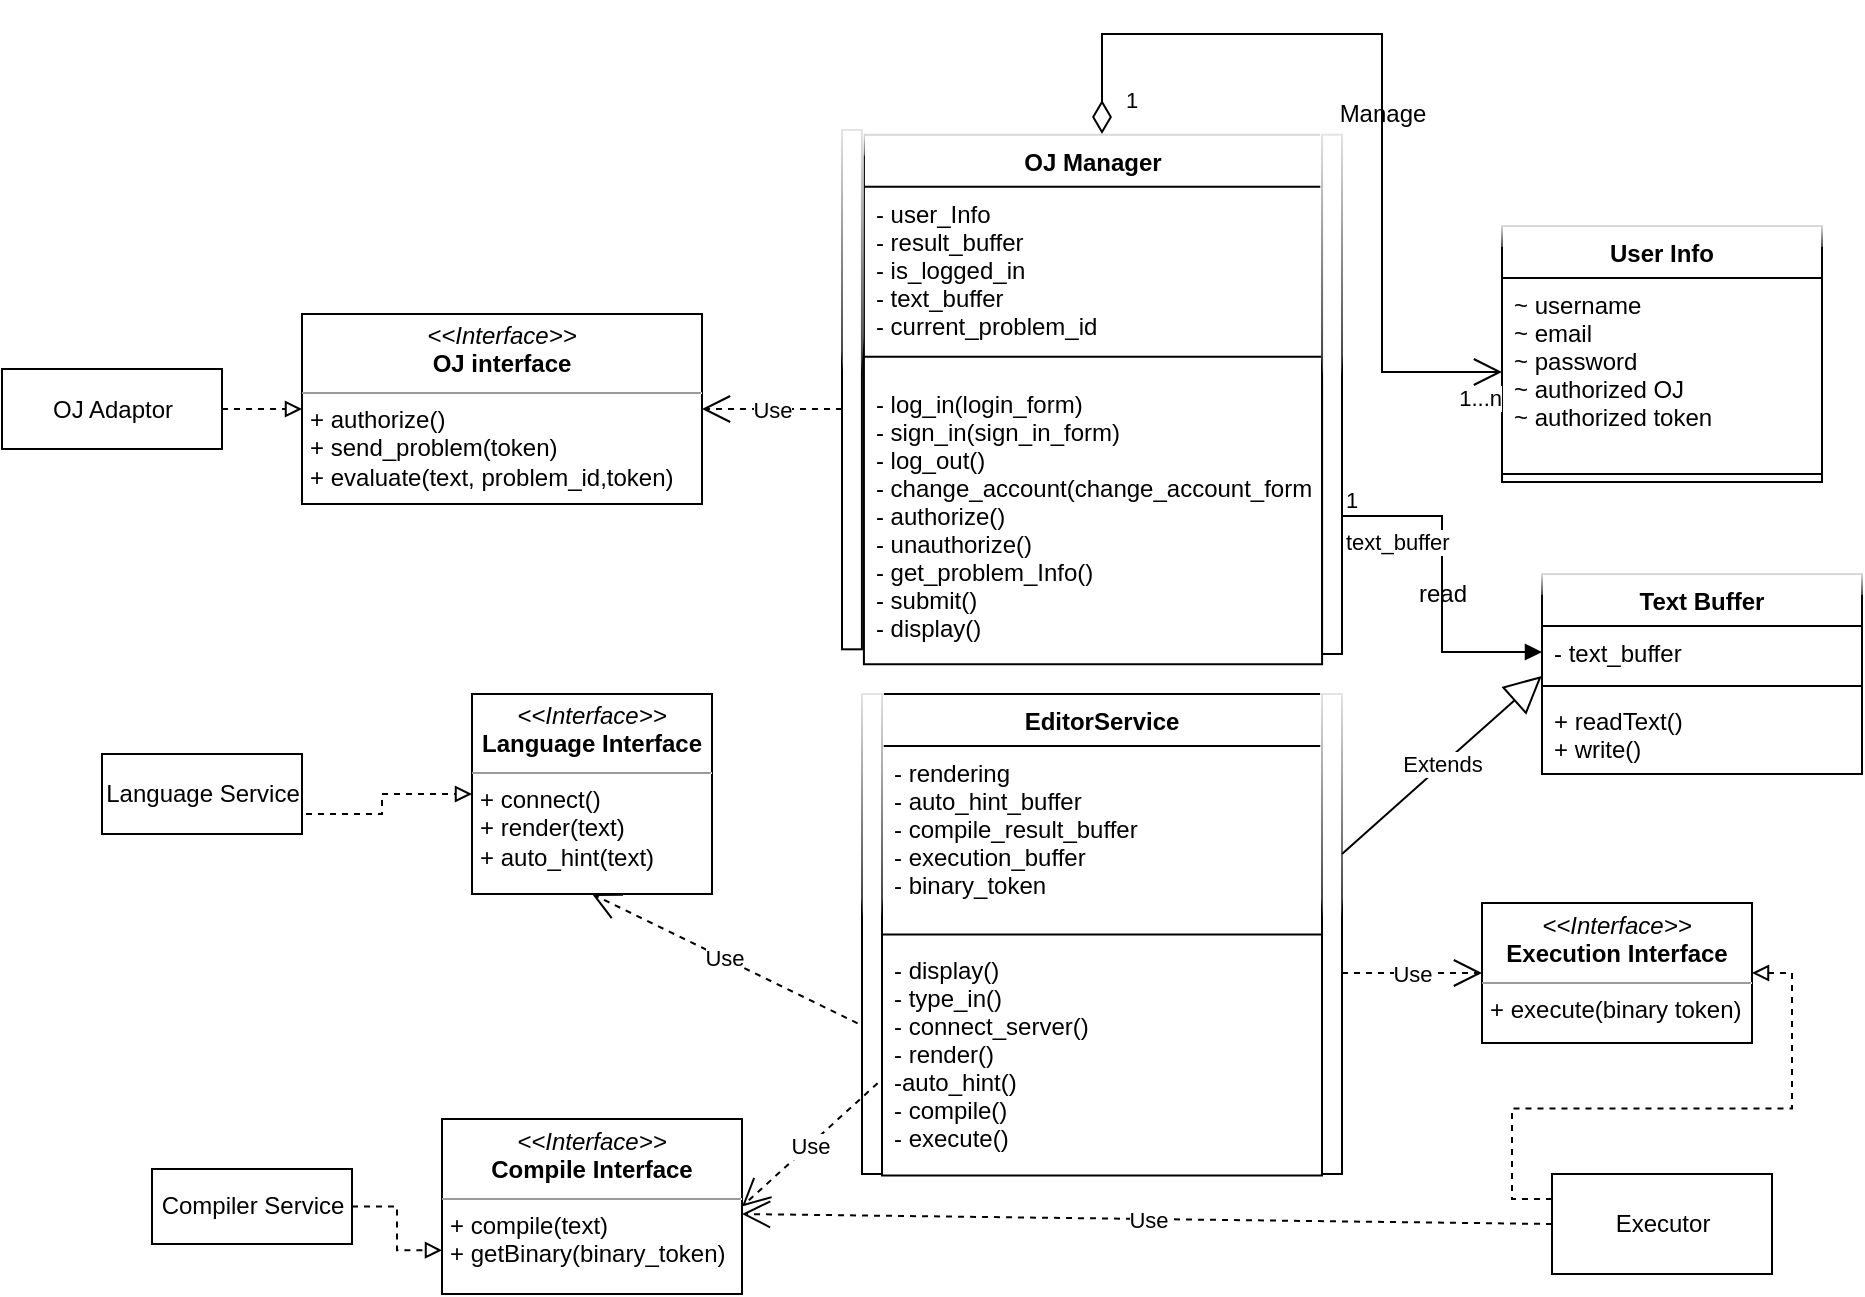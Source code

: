 <mxfile version="15.7.3" type="github">
  <diagram name="Page-1" id="c4acf3e9-155e-7222-9cf6-157b1a14988f">
    <mxGraphModel dx="3604" dy="1158" grid="1" gridSize="10" guides="1" tooltips="1" connect="1" arrows="1" fold="1" page="1" pageScale="1" pageWidth="850" pageHeight="1100" background="none" math="0" shadow="0">
      <root>
        <mxCell id="0" />
        <mxCell id="1" parent="0" />
        <mxCell id="tVSR4F9iazNKwAi776XE-34" style="edgeStyle=orthogonalEdgeStyle;rounded=0;orthogonalLoop=1;jettySize=auto;html=1;exitX=1;exitY=0.5;exitDx=0;exitDy=0;entryX=0;entryY=0.75;entryDx=0;entryDy=0;dashed=1;endArrow=block;endFill=0;" parent="1" source="tVSR4F9iazNKwAi776XE-21" target="tVSR4F9iazNKwAi776XE-29" edge="1">
          <mxGeometry relative="1" as="geometry" />
        </mxCell>
        <mxCell id="tVSR4F9iazNKwAi776XE-21" value="Compiler Service" style="html=1;" parent="1" vertex="1">
          <mxGeometry x="-475" y="597.5" width="100" height="37.5" as="geometry" />
        </mxCell>
        <mxCell id="tVSR4F9iazNKwAi776XE-35" style="edgeStyle=orthogonalEdgeStyle;rounded=0;orthogonalLoop=1;jettySize=auto;html=1;exitX=0;exitY=0.25;exitDx=0;exitDy=0;entryX=1;entryY=0.5;entryDx=0;entryDy=0;dashed=1;endArrow=block;endFill=0;" parent="1" source="tVSR4F9iazNKwAi776XE-22" target="tVSR4F9iazNKwAi776XE-27" edge="1">
          <mxGeometry relative="1" as="geometry" />
        </mxCell>
        <mxCell id="tVSR4F9iazNKwAi776XE-22" value="Executor" style="html=1;" parent="1" vertex="1">
          <mxGeometry x="225" y="600" width="110" height="50" as="geometry" />
        </mxCell>
        <mxCell id="tVSR4F9iazNKwAi776XE-32" style="edgeStyle=orthogonalEdgeStyle;rounded=0;orthogonalLoop=1;jettySize=auto;html=1;exitX=1;exitY=0.5;exitDx=0;exitDy=0;endArrow=block;endFill=0;dashed=1;entryX=0;entryY=0.5;entryDx=0;entryDy=0;" parent="1" source="tVSR4F9iazNKwAi776XE-24" target="tVSR4F9iazNKwAi776XE-26" edge="1">
          <mxGeometry relative="1" as="geometry">
            <mxPoint x="-360" y="410" as="targetPoint" />
            <Array as="points">
              <mxPoint x="-400" y="420" />
              <mxPoint x="-360" y="420" />
              <mxPoint x="-360" y="410" />
            </Array>
          </mxGeometry>
        </mxCell>
        <mxCell id="tVSR4F9iazNKwAi776XE-24" value="Language Service" style="html=1;" parent="1" vertex="1">
          <mxGeometry x="-500" y="390" width="100" height="40" as="geometry" />
        </mxCell>
        <mxCell id="tVSR4F9iazNKwAi776XE-37" style="edgeStyle=orthogonalEdgeStyle;rounded=0;orthogonalLoop=1;jettySize=auto;html=1;exitX=1;exitY=0.5;exitDx=0;exitDy=0;dashed=1;endArrow=block;endFill=0;" parent="1" source="tVSR4F9iazNKwAi776XE-25" target="tVSR4F9iazNKwAi776XE-30" edge="1">
          <mxGeometry relative="1" as="geometry" />
        </mxCell>
        <mxCell id="tVSR4F9iazNKwAi776XE-25" value="OJ Adaptor" style="html=1;" parent="1" vertex="1">
          <mxGeometry x="-550" y="197.5" width="110" height="40" as="geometry" />
        </mxCell>
        <mxCell id="tVSR4F9iazNKwAi776XE-26" value="&lt;p style=&quot;margin: 0px ; margin-top: 4px ; text-align: center&quot;&gt;&lt;i&gt;&amp;lt;&amp;lt;Interface&amp;gt;&amp;gt;&lt;/i&gt;&lt;br&gt;&lt;b&gt;Language Interface&lt;/b&gt;&lt;/p&gt;&lt;hr size=&quot;1&quot;&gt;&lt;p style=&quot;margin: 0px ; margin-left: 4px&quot;&gt;+ connect()&lt;/p&gt;&lt;p style=&quot;margin: 0px ; margin-left: 4px&quot;&gt;+ render(text)&lt;/p&gt;&lt;p style=&quot;margin: 0px ; margin-left: 4px&quot;&gt;+ auto_hint(text)&lt;/p&gt;" style="verticalAlign=top;align=left;overflow=fill;fontSize=12;fontFamily=Helvetica;html=1;" parent="1" vertex="1">
          <mxGeometry x="-315" y="360" width="120" height="100" as="geometry" />
        </mxCell>
        <mxCell id="tVSR4F9iazNKwAi776XE-27" value="&lt;p style=&quot;margin: 0px ; margin-top: 4px ; text-align: center&quot;&gt;&lt;i&gt;&amp;lt;&amp;lt;Interface&amp;gt;&amp;gt;&lt;/i&gt;&lt;br&gt;&lt;b&gt;Execution Interface&lt;/b&gt;&lt;/p&gt;&lt;hr size=&quot;1&quot;&gt;&lt;p style=&quot;margin: 0px ; margin-left: 4px&quot;&gt;+ execute(binary token)&lt;/p&gt;" style="verticalAlign=top;align=left;overflow=fill;fontSize=12;fontFamily=Helvetica;html=1;" parent="1" vertex="1">
          <mxGeometry x="190" y="464.5" width="135" height="70" as="geometry" />
        </mxCell>
        <mxCell id="tVSR4F9iazNKwAi776XE-29" value="&lt;p style=&quot;margin: 0px ; margin-top: 4px ; text-align: center&quot;&gt;&lt;i&gt;&amp;lt;&amp;lt;Interface&amp;gt;&amp;gt;&lt;/i&gt;&lt;br&gt;&lt;b&gt;Compile Interface&lt;/b&gt;&lt;/p&gt;&lt;hr size=&quot;1&quot;&gt;&lt;p style=&quot;margin: 0px ; margin-left: 4px&quot;&gt;+ compile(text)&lt;/p&gt;&lt;p style=&quot;margin: 0px ; margin-left: 4px&quot;&gt;+ getBinary(binary_token)&lt;/p&gt;" style="verticalAlign=top;align=left;overflow=fill;fontSize=12;fontFamily=Helvetica;html=1;" parent="1" vertex="1">
          <mxGeometry x="-330" y="572.5" width="150" height="87.5" as="geometry" />
        </mxCell>
        <mxCell id="tVSR4F9iazNKwAi776XE-30" value="&lt;p style=&quot;margin: 0px ; margin-top: 4px ; text-align: center&quot;&gt;&lt;i&gt;&amp;lt;&amp;lt;Interface&amp;gt;&amp;gt;&lt;/i&gt;&lt;br&gt;&lt;b&gt;OJ interface&lt;/b&gt;&lt;/p&gt;&lt;hr size=&quot;1&quot;&gt;&lt;p style=&quot;margin: 0px ; margin-left: 4px&quot;&gt;+ authorize()&lt;/p&gt;&lt;p style=&quot;margin: 0px ; margin-left: 4px&quot;&gt;+ send_problem(token)&lt;/p&gt;&lt;p style=&quot;margin: 0px ; margin-left: 4px&quot;&gt;+ evaluate(text, problem_id,token)&lt;/p&gt;" style="verticalAlign=top;align=left;overflow=fill;fontSize=12;fontFamily=Helvetica;html=1;" parent="1" vertex="1">
          <mxGeometry x="-400" y="170" width="200" height="95" as="geometry" />
        </mxCell>
        <mxCell id="tVSR4F9iazNKwAi776XE-50" value="User Info" style="swimlane;fontStyle=1;align=center;verticalAlign=top;childLayout=stackLayout;horizontal=1;startSize=26;horizontalStack=0;resizeParent=1;resizeParentMax=0;resizeLast=0;collapsible=1;marginBottom=0;glass=1;" parent="1" vertex="1">
          <mxGeometry x="200" y="126" width="160" height="128" as="geometry" />
        </mxCell>
        <mxCell id="tVSR4F9iazNKwAi776XE-51" value="~ username&#xa;~ email&#xa;~ password&#xa;~ authorized OJ&#xa;~ authorized token&#xa;" style="text;strokeColor=none;fillColor=none;align=left;verticalAlign=top;spacingLeft=4;spacingRight=4;overflow=hidden;rotatable=0;points=[[0,0.5],[1,0.5]];portConstraint=eastwest;glass=1;" parent="tVSR4F9iazNKwAi776XE-50" vertex="1">
          <mxGeometry y="26" width="160" height="94" as="geometry" />
        </mxCell>
        <mxCell id="tVSR4F9iazNKwAi776XE-52" value="" style="line;strokeWidth=1;fillColor=none;align=left;verticalAlign=middle;spacingTop=-1;spacingLeft=3;spacingRight=3;rotatable=0;labelPosition=right;points=[];portConstraint=eastwest;glass=1;" parent="tVSR4F9iazNKwAi776XE-50" vertex="1">
          <mxGeometry y="120" width="160" height="8" as="geometry" />
        </mxCell>
        <mxCell id="tVSR4F9iazNKwAi776XE-71" value="" style="group" parent="1" vertex="1" connectable="0">
          <mxGeometry x="-120" y="360" width="240" height="240" as="geometry" />
        </mxCell>
        <mxCell id="tVSR4F9iazNKwAi776XE-5" value="EditorService" style="swimlane;fontStyle=1;align=center;verticalAlign=top;childLayout=stackLayout;horizontal=1;startSize=26;horizontalStack=0;resizeParent=1;resizeParentMax=0;resizeLast=0;collapsible=1;marginBottom=0;" parent="tVSR4F9iazNKwAi776XE-71" vertex="1">
          <mxGeometry x="10" width="220" height="240.75" as="geometry" />
        </mxCell>
        <mxCell id="tVSR4F9iazNKwAi776XE-6" value="- rendering&#xa;- auto_hint_buffer&#xa;- compile_result_buffer&#xa;- execution_buffer&#xa;- binary_token" style="text;strokeColor=none;fillColor=none;align=left;verticalAlign=top;spacingLeft=4;spacingRight=4;overflow=hidden;rotatable=0;points=[[0,0.5],[1,0.5]];portConstraint=eastwest;" parent="tVSR4F9iazNKwAi776XE-5" vertex="1">
          <mxGeometry y="26" width="220" height="90" as="geometry" />
        </mxCell>
        <mxCell id="tVSR4F9iazNKwAi776XE-7" value="" style="line;strokeWidth=1;fillColor=none;align=left;verticalAlign=middle;spacingTop=-1;spacingLeft=3;spacingRight=3;rotatable=0;labelPosition=right;points=[];portConstraint=eastwest;" parent="tVSR4F9iazNKwAi776XE-5" vertex="1">
          <mxGeometry y="116" width="220" height="8.5" as="geometry" />
        </mxCell>
        <mxCell id="tVSR4F9iazNKwAi776XE-8" value="- display()&#xa;- type_in()&#xa;- connect_server()&#xa;- render()&#xa;-auto_hint()&#xa;- compile()&#xa;- execute()" style="text;strokeColor=none;fillColor=none;align=left;verticalAlign=top;spacingLeft=4;spacingRight=4;overflow=hidden;rotatable=0;points=[[0,0.5],[1,0.5]];portConstraint=eastwest;" parent="tVSR4F9iazNKwAi776XE-5" vertex="1">
          <mxGeometry y="124.5" width="220" height="116.25" as="geometry" />
        </mxCell>
        <mxCell id="tVSR4F9iazNKwAi776XE-69" value="" style="html=1;points=[];perimeter=orthogonalPerimeter;glass=1;verticalAlign=middle;" parent="tVSR4F9iazNKwAi776XE-71" vertex="1">
          <mxGeometry width="10" height="240" as="geometry" />
        </mxCell>
        <mxCell id="tVSR4F9iazNKwAi776XE-70" value="" style="html=1;points=[];perimeter=orthogonalPerimeter;glass=1;verticalAlign=middle;" parent="tVSR4F9iazNKwAi776XE-71" vertex="1">
          <mxGeometry x="230" width="10" height="240" as="geometry" />
        </mxCell>
        <mxCell id="tVSR4F9iazNKwAi776XE-75" value="" style="group" parent="1" vertex="1" connectable="0">
          <mxGeometry x="-130" y="78" width="250" height="262" as="geometry" />
        </mxCell>
        <mxCell id="tVSR4F9iazNKwAi776XE-13" value="OJ Manager" style="swimlane;fontStyle=1;align=center;verticalAlign=top;childLayout=stackLayout;horizontal=1;startSize=26;horizontalStack=0;resizeParent=1;resizeParentMax=0;resizeLast=0;collapsible=1;marginBottom=0;glass=1;" parent="tVSR4F9iazNKwAi776XE-75" vertex="1">
          <mxGeometry x="10.96" y="2.339" width="229.08" height="264.846" as="geometry" />
        </mxCell>
        <mxCell id="tVSR4F9iazNKwAi776XE-14" value="- user_Info&#xa;- result_buffer&#xa;- is_logged_in&#xa;- text_buffer &#xa;- current_problem_id" style="text;strokeColor=none;fillColor=none;align=left;verticalAlign=top;spacingLeft=4;spacingRight=4;overflow=hidden;rotatable=0;points=[[0,0.5],[1,0.5]];portConstraint=eastwest;" parent="tVSR4F9iazNKwAi776XE-13" vertex="1">
          <mxGeometry y="26" width="229.08" height="80.367" as="geometry" />
        </mxCell>
        <mxCell id="tVSR4F9iazNKwAi776XE-15" value="" style="line;strokeWidth=1;fillColor=none;align=left;verticalAlign=middle;spacingTop=-1;spacingLeft=3;spacingRight=3;rotatable=0;labelPosition=right;points=[];portConstraint=eastwest;" parent="tVSR4F9iazNKwAi776XE-13" vertex="1">
          <mxGeometry y="106.367" width="229.08" height="9.357" as="geometry" />
        </mxCell>
        <mxCell id="tVSR4F9iazNKwAi776XE-16" value="- log_in(login_form)&#xa;- sign_in(sign_in_form)&#xa;- log_out()&#xa;- change_account(change_account_form)&#xa;- authorize()&#xa;- unauthorize()&#xa;- get_problem_Info()&#xa;- submit()&#xa;- display()" style="text;strokeColor=none;fillColor=none;align=left;verticalAlign=middle;spacingLeft=4;spacingRight=4;overflow=hidden;rotatable=0;points=[[0,0.5],[1,0.5]];portConstraint=eastwest;" parent="tVSR4F9iazNKwAi776XE-13" vertex="1">
          <mxGeometry y="115.725" width="229.08" height="149.122" as="geometry" />
        </mxCell>
        <mxCell id="tVSR4F9iazNKwAi776XE-72" value="" style="html=1;points=[];perimeter=orthogonalPerimeter;glass=1;verticalAlign=middle;" parent="tVSR4F9iazNKwAi776XE-75" vertex="1">
          <mxGeometry width="9.96" height="259.661" as="geometry" />
        </mxCell>
        <mxCell id="tVSR4F9iazNKwAi776XE-73" value="" style="html=1;points=[];perimeter=orthogonalPerimeter;glass=1;verticalAlign=middle;" parent="tVSR4F9iazNKwAi776XE-75" vertex="1">
          <mxGeometry x="240.04" y="2.339" width="9.96" height="259.661" as="geometry" />
        </mxCell>
        <mxCell id="jlhTubElEdLQrutXq7Bg-2" value="" style="endArrow=open;html=1;endSize=12;startArrow=diamondThin;startSize=14;startFill=0;edgeStyle=orthogonalEdgeStyle;rounded=0;entryX=0;entryY=0.5;entryDx=0;entryDy=0;" edge="1" parent="1" target="tVSR4F9iazNKwAi776XE-51">
          <mxGeometry relative="1" as="geometry">
            <mxPoint y="80" as="sourcePoint" />
            <mxPoint x="-170" y="340" as="targetPoint" />
            <Array as="points">
              <mxPoint y="30" />
              <mxPoint x="140" y="30" />
              <mxPoint x="140" y="199" />
            </Array>
          </mxGeometry>
        </mxCell>
        <mxCell id="jlhTubElEdLQrutXq7Bg-3" value="1" style="edgeLabel;resizable=0;html=1;align=left;verticalAlign=top;glass=1;" connectable="0" vertex="1" parent="jlhTubElEdLQrutXq7Bg-2">
          <mxGeometry x="-1" relative="1" as="geometry">
            <mxPoint x="10" y="-30" as="offset" />
          </mxGeometry>
        </mxCell>
        <mxCell id="jlhTubElEdLQrutXq7Bg-4" value="1...n" style="edgeLabel;resizable=0;html=1;align=right;verticalAlign=top;glass=1;" connectable="0" vertex="1" parent="jlhTubElEdLQrutXq7Bg-2">
          <mxGeometry x="1" relative="1" as="geometry" />
        </mxCell>
        <mxCell id="jlhTubElEdLQrutXq7Bg-13" value="Text Buffer" style="swimlane;fontStyle=1;align=center;verticalAlign=top;childLayout=stackLayout;horizontal=1;startSize=26;horizontalStack=0;resizeParent=1;resizeParentMax=0;resizeLast=0;collapsible=1;marginBottom=0;glass=1;" vertex="1" parent="1">
          <mxGeometry x="220" y="300" width="160" height="100" as="geometry" />
        </mxCell>
        <mxCell id="jlhTubElEdLQrutXq7Bg-14" value="- text_buffer" style="text;strokeColor=none;fillColor=none;align=left;verticalAlign=top;spacingLeft=4;spacingRight=4;overflow=hidden;rotatable=0;points=[[0,0.5],[1,0.5]];portConstraint=eastwest;glass=1;" vertex="1" parent="jlhTubElEdLQrutXq7Bg-13">
          <mxGeometry y="26" width="160" height="26" as="geometry" />
        </mxCell>
        <mxCell id="jlhTubElEdLQrutXq7Bg-15" value="" style="line;strokeWidth=1;fillColor=none;align=left;verticalAlign=middle;spacingTop=-1;spacingLeft=3;spacingRight=3;rotatable=0;labelPosition=right;points=[];portConstraint=eastwest;glass=1;" vertex="1" parent="jlhTubElEdLQrutXq7Bg-13">
          <mxGeometry y="52" width="160" height="8" as="geometry" />
        </mxCell>
        <mxCell id="jlhTubElEdLQrutXq7Bg-16" value="+ readText()&#xa;+ write()" style="text;strokeColor=none;fillColor=none;align=left;verticalAlign=top;spacingLeft=4;spacingRight=4;overflow=hidden;rotatable=0;points=[[0,0.5],[1,0.5]];portConstraint=eastwest;glass=1;" vertex="1" parent="jlhTubElEdLQrutXq7Bg-13">
          <mxGeometry y="60" width="160" height="40" as="geometry" />
        </mxCell>
        <mxCell id="jlhTubElEdLQrutXq7Bg-17" value="Use" style="endArrow=open;endSize=12;dashed=1;html=1;rounded=0;entryX=0.5;entryY=1;entryDx=0;entryDy=0;exitX=-0.22;exitY=0.686;exitDx=0;exitDy=0;exitPerimeter=0;" edge="1" parent="1" source="tVSR4F9iazNKwAi776XE-69" target="tVSR4F9iazNKwAi776XE-26">
          <mxGeometry width="160" relative="1" as="geometry">
            <mxPoint x="-425" y="520" as="sourcePoint" />
            <mxPoint x="-265" y="520" as="targetPoint" />
          </mxGeometry>
        </mxCell>
        <mxCell id="jlhTubElEdLQrutXq7Bg-18" value="Use" style="endArrow=open;endSize=12;dashed=1;html=1;rounded=0;entryX=1;entryY=0.5;entryDx=0;entryDy=0;exitX=-0.22;exitY=0.686;exitDx=0;exitDy=0;exitPerimeter=0;" edge="1" parent="1" target="tVSR4F9iazNKwAi776XE-29">
          <mxGeometry width="160" relative="1" as="geometry">
            <mxPoint x="-112.2" y="554.64" as="sourcePoint" />
            <mxPoint x="-260" y="470" as="targetPoint" />
            <Array as="points" />
          </mxGeometry>
        </mxCell>
        <mxCell id="jlhTubElEdLQrutXq7Bg-19" value="Use" style="endArrow=open;endSize=12;dashed=1;html=1;rounded=0;exitX=0;exitY=0.5;exitDx=0;exitDy=0;" edge="1" parent="1" source="tVSR4F9iazNKwAi776XE-22">
          <mxGeometry width="160" relative="1" as="geometry">
            <mxPoint x="-102.2" y="564.64" as="sourcePoint" />
            <mxPoint x="-180" y="620" as="targetPoint" />
            <Array as="points" />
          </mxGeometry>
        </mxCell>
        <mxCell id="jlhTubElEdLQrutXq7Bg-20" value="Use" style="endArrow=open;endSize=12;dashed=1;html=1;rounded=0;entryX=0;entryY=0.5;entryDx=0;entryDy=0;" edge="1" parent="1" source="tVSR4F9iazNKwAi776XE-70" target="tVSR4F9iazNKwAi776XE-27">
          <mxGeometry width="160" relative="1" as="geometry">
            <mxPoint x="400" y="725" as="sourcePoint" />
            <mxPoint x="20" y="710" as="targetPoint" />
            <Array as="points" />
          </mxGeometry>
        </mxCell>
        <mxCell id="jlhTubElEdLQrutXq7Bg-28" value="Extends" style="endArrow=block;endSize=16;endFill=0;html=1;rounded=0;entryX=-0.001;entryY=0.962;entryDx=0;entryDy=0;entryPerimeter=0;" edge="1" parent="1" target="jlhTubElEdLQrutXq7Bg-14">
          <mxGeometry width="160" relative="1" as="geometry">
            <mxPoint x="120" y="440" as="sourcePoint" />
            <mxPoint x="280" y="440" as="targetPoint" />
          </mxGeometry>
        </mxCell>
        <mxCell id="jlhTubElEdLQrutXq7Bg-30" value="text_buffer" style="endArrow=block;endFill=1;html=1;edgeStyle=orthogonalEdgeStyle;align=left;verticalAlign=top;rounded=0;entryX=0;entryY=0.5;entryDx=0;entryDy=0;" edge="1" parent="1" target="jlhTubElEdLQrutXq7Bg-14">
          <mxGeometry x="-1" relative="1" as="geometry">
            <mxPoint x="120" y="271" as="sourcePoint" />
            <mxPoint x="270.04" y="270.625" as="targetPoint" />
            <Array as="points">
              <mxPoint x="170" y="271" />
              <mxPoint x="170" y="339" />
            </Array>
          </mxGeometry>
        </mxCell>
        <mxCell id="jlhTubElEdLQrutXq7Bg-31" value="1" style="edgeLabel;resizable=0;html=1;align=left;verticalAlign=bottom;glass=1;" connectable="0" vertex="1" parent="jlhTubElEdLQrutXq7Bg-30">
          <mxGeometry x="-1" relative="1" as="geometry" />
        </mxCell>
        <mxCell id="jlhTubElEdLQrutXq7Bg-34" value="Use" style="endArrow=open;endSize=12;dashed=1;html=1;rounded=0;entryX=1;entryY=0.5;entryDx=0;entryDy=0;" edge="1" parent="1" source="tVSR4F9iazNKwAi776XE-72" target="tVSR4F9iazNKwAi776XE-30">
          <mxGeometry width="160" relative="1" as="geometry">
            <mxPoint x="-97.2" y="329.64" as="sourcePoint" />
            <mxPoint x="-230" y="265" as="targetPoint" />
          </mxGeometry>
        </mxCell>
        <mxCell id="jlhTubElEdLQrutXq7Bg-35" value="read" style="text;html=1;align=center;verticalAlign=middle;resizable=0;points=[];autosize=1;strokeColor=none;fillColor=none;" vertex="1" parent="1">
          <mxGeometry x="150" y="300" width="40" height="20" as="geometry" />
        </mxCell>
        <mxCell id="jlhTubElEdLQrutXq7Bg-36" value="Manage" style="text;html=1;align=center;verticalAlign=middle;resizable=0;points=[];autosize=1;strokeColor=none;fillColor=none;" vertex="1" parent="1">
          <mxGeometry x="110" y="60" width="60" height="20" as="geometry" />
        </mxCell>
      </root>
    </mxGraphModel>
  </diagram>
</mxfile>
